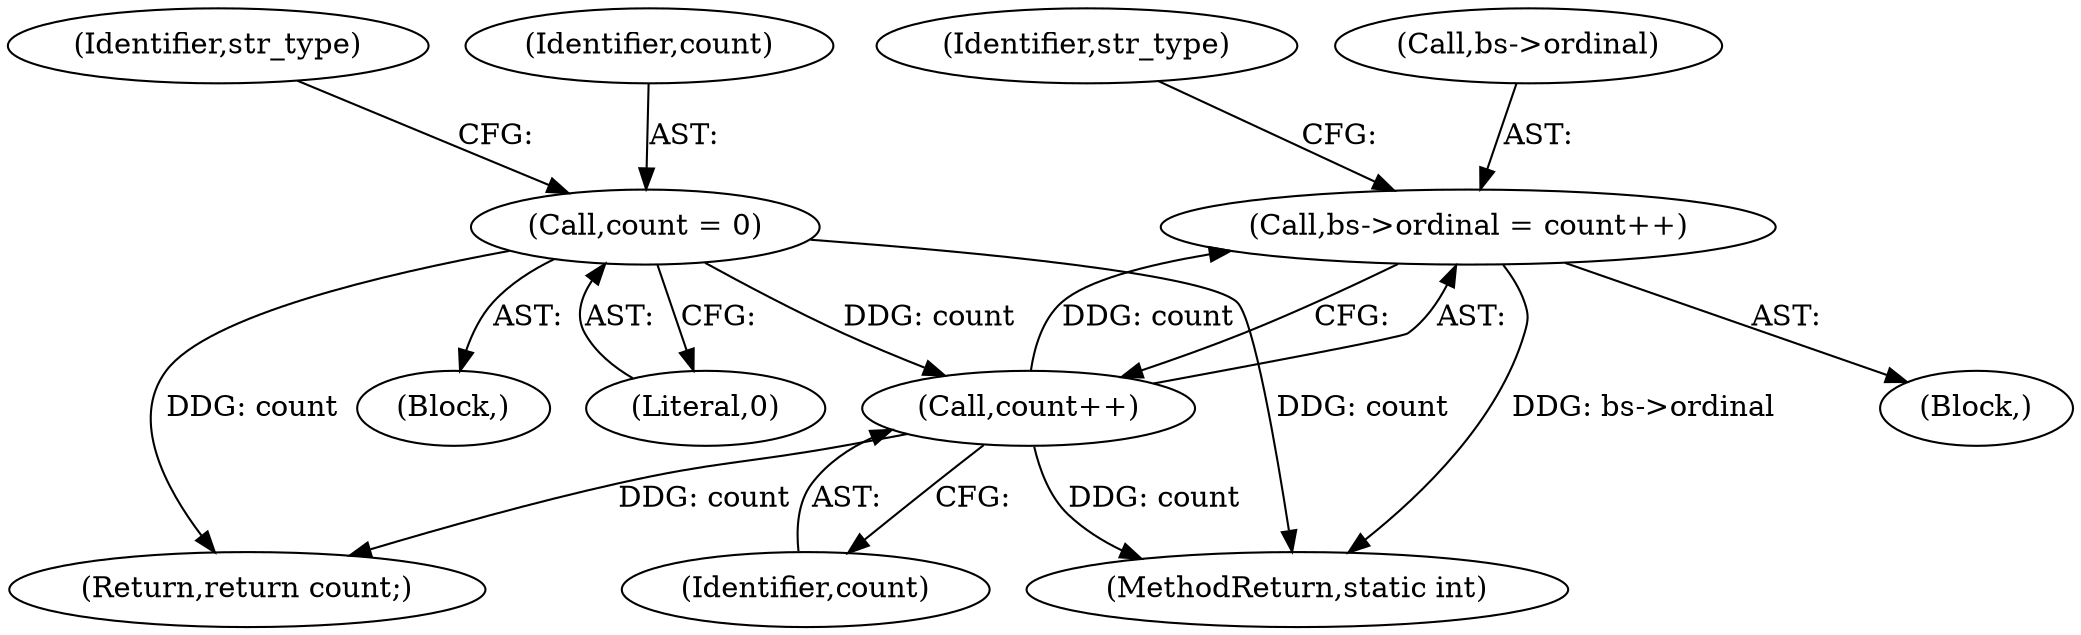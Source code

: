 digraph "0_radare2_3fcf41ed96ffa25b38029449520c8d0a198745f3@pointer" {
"1000591" [label="(Call,bs->ordinal = count++)"];
"1000595" [label="(Call,count++)"];
"1000121" [label="(Call,count = 0)"];
"1000596" [label="(Identifier,count)"];
"1000595" [label="(Call,count++)"];
"1000129" [label="(Identifier,str_type)"];
"1000591" [label="(Call,bs->ordinal = count++)"];
"1000121" [label="(Call,count = 0)"];
"1000122" [label="(Identifier,count)"];
"1000705" [label="(MethodReturn,static int)"];
"1000113" [label="(Block,)"];
"1000123" [label="(Literal,0)"];
"1000520" [label="(Block,)"];
"1000598" [label="(Identifier,str_type)"];
"1000592" [label="(Call,bs->ordinal)"];
"1000703" [label="(Return,return count;)"];
"1000591" -> "1000520"  [label="AST: "];
"1000591" -> "1000595"  [label="CFG: "];
"1000592" -> "1000591"  [label="AST: "];
"1000595" -> "1000591"  [label="AST: "];
"1000598" -> "1000591"  [label="CFG: "];
"1000591" -> "1000705"  [label="DDG: bs->ordinal"];
"1000595" -> "1000591"  [label="DDG: count"];
"1000595" -> "1000596"  [label="CFG: "];
"1000596" -> "1000595"  [label="AST: "];
"1000595" -> "1000705"  [label="DDG: count"];
"1000121" -> "1000595"  [label="DDG: count"];
"1000595" -> "1000703"  [label="DDG: count"];
"1000121" -> "1000113"  [label="AST: "];
"1000121" -> "1000123"  [label="CFG: "];
"1000122" -> "1000121"  [label="AST: "];
"1000123" -> "1000121"  [label="AST: "];
"1000129" -> "1000121"  [label="CFG: "];
"1000121" -> "1000705"  [label="DDG: count"];
"1000121" -> "1000703"  [label="DDG: count"];
}
